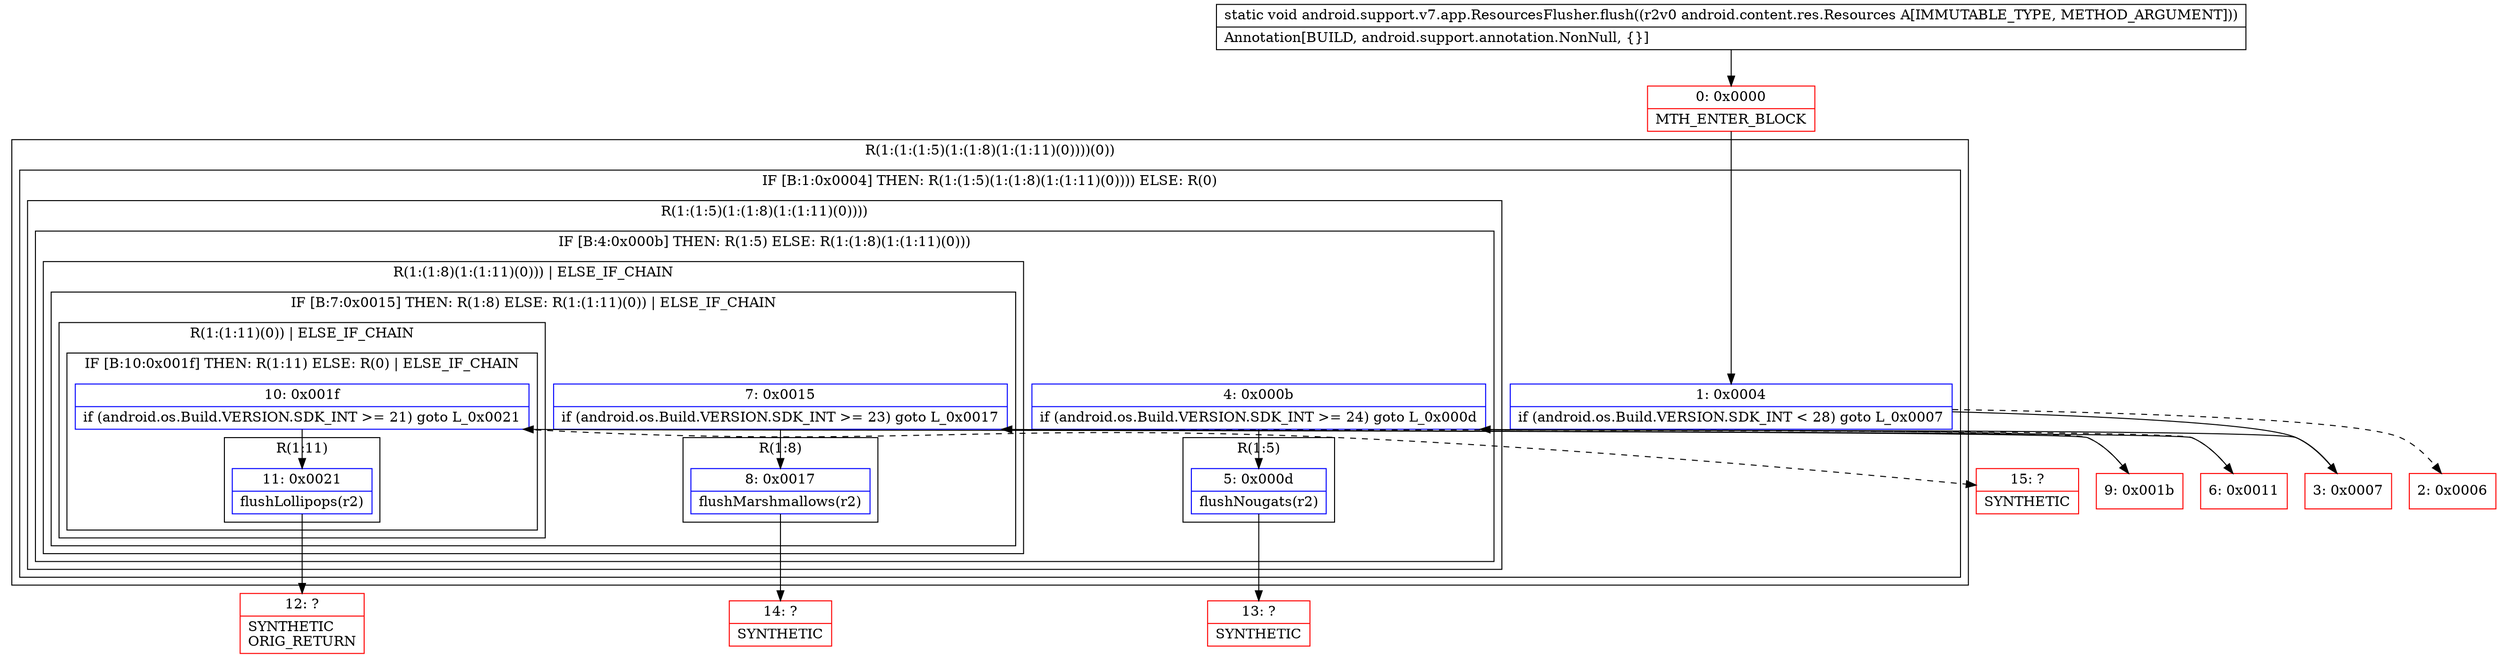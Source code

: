 digraph "CFG forandroid.support.v7.app.ResourcesFlusher.flush(Landroid\/content\/res\/Resources;)V" {
subgraph cluster_Region_827589051 {
label = "R(1:(1:(1:5)(1:(1:8)(1:(1:11)(0))))(0))";
node [shape=record,color=blue];
subgraph cluster_IfRegion_1650917782 {
label = "IF [B:1:0x0004] THEN: R(1:(1:5)(1:(1:8)(1:(1:11)(0)))) ELSE: R(0)";
node [shape=record,color=blue];
Node_1 [shape=record,label="{1\:\ 0x0004|if (android.os.Build.VERSION.SDK_INT \< 28) goto L_0x0007\l}"];
subgraph cluster_Region_1795035448 {
label = "R(1:(1:5)(1:(1:8)(1:(1:11)(0))))";
node [shape=record,color=blue];
subgraph cluster_IfRegion_448328317 {
label = "IF [B:4:0x000b] THEN: R(1:5) ELSE: R(1:(1:8)(1:(1:11)(0)))";
node [shape=record,color=blue];
Node_4 [shape=record,label="{4\:\ 0x000b|if (android.os.Build.VERSION.SDK_INT \>= 24) goto L_0x000d\l}"];
subgraph cluster_Region_191918408 {
label = "R(1:5)";
node [shape=record,color=blue];
Node_5 [shape=record,label="{5\:\ 0x000d|flushNougats(r2)\l}"];
}
subgraph cluster_Region_1371650561 {
label = "R(1:(1:8)(1:(1:11)(0))) | ELSE_IF_CHAIN\l";
node [shape=record,color=blue];
subgraph cluster_IfRegion_1261180624 {
label = "IF [B:7:0x0015] THEN: R(1:8) ELSE: R(1:(1:11)(0)) | ELSE_IF_CHAIN\l";
node [shape=record,color=blue];
Node_7 [shape=record,label="{7\:\ 0x0015|if (android.os.Build.VERSION.SDK_INT \>= 23) goto L_0x0017\l}"];
subgraph cluster_Region_383401682 {
label = "R(1:8)";
node [shape=record,color=blue];
Node_8 [shape=record,label="{8\:\ 0x0017|flushMarshmallows(r2)\l}"];
}
subgraph cluster_Region_506001264 {
label = "R(1:(1:11)(0)) | ELSE_IF_CHAIN\l";
node [shape=record,color=blue];
subgraph cluster_IfRegion_1113937670 {
label = "IF [B:10:0x001f] THEN: R(1:11) ELSE: R(0) | ELSE_IF_CHAIN\l";
node [shape=record,color=blue];
Node_10 [shape=record,label="{10\:\ 0x001f|if (android.os.Build.VERSION.SDK_INT \>= 21) goto L_0x0021\l}"];
subgraph cluster_Region_1767133964 {
label = "R(1:11)";
node [shape=record,color=blue];
Node_11 [shape=record,label="{11\:\ 0x0021|flushLollipops(r2)\l}"];
}
subgraph cluster_Region_784321626 {
label = "R(0)";
node [shape=record,color=blue];
}
}
}
}
}
}
}
subgraph cluster_Region_2004168074 {
label = "R(0)";
node [shape=record,color=blue];
}
}
}
Node_0 [shape=record,color=red,label="{0\:\ 0x0000|MTH_ENTER_BLOCK\l}"];
Node_2 [shape=record,color=red,label="{2\:\ 0x0006}"];
Node_3 [shape=record,color=red,label="{3\:\ 0x0007}"];
Node_6 [shape=record,color=red,label="{6\:\ 0x0011}"];
Node_9 [shape=record,color=red,label="{9\:\ 0x001b}"];
Node_12 [shape=record,color=red,label="{12\:\ ?|SYNTHETIC\lORIG_RETURN\l}"];
Node_13 [shape=record,color=red,label="{13\:\ ?|SYNTHETIC\l}"];
Node_14 [shape=record,color=red,label="{14\:\ ?|SYNTHETIC\l}"];
Node_15 [shape=record,color=red,label="{15\:\ ?|SYNTHETIC\l}"];
MethodNode[shape=record,label="{static void android.support.v7.app.ResourcesFlusher.flush((r2v0 android.content.res.Resources A[IMMUTABLE_TYPE, METHOD_ARGUMENT]))  | Annotation[BUILD, android.support.annotation.NonNull, \{\}]\l}"];
MethodNode -> Node_0;
Node_1 -> Node_2[style=dashed];
Node_1 -> Node_3;
Node_4 -> Node_5;
Node_4 -> Node_6[style=dashed];
Node_5 -> Node_13;
Node_7 -> Node_8;
Node_7 -> Node_9[style=dashed];
Node_8 -> Node_14;
Node_10 -> Node_11;
Node_10 -> Node_15[style=dashed];
Node_11 -> Node_12;
Node_0 -> Node_1;
Node_3 -> Node_4;
Node_6 -> Node_7;
Node_9 -> Node_10;
}

